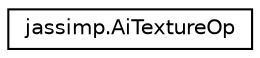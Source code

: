 digraph "Graphical Class Hierarchy"
{
  edge [fontname="Helvetica",fontsize="10",labelfontname="Helvetica",labelfontsize="10"];
  node [fontname="Helvetica",fontsize="10",shape=record];
  rankdir="LR";
  Node1 [label="jassimp.AiTextureOp",height=0.2,width=0.4,color="black", fillcolor="white", style="filled",URL="$enumjassimp_1_1_ai_texture_op.html"];
}
